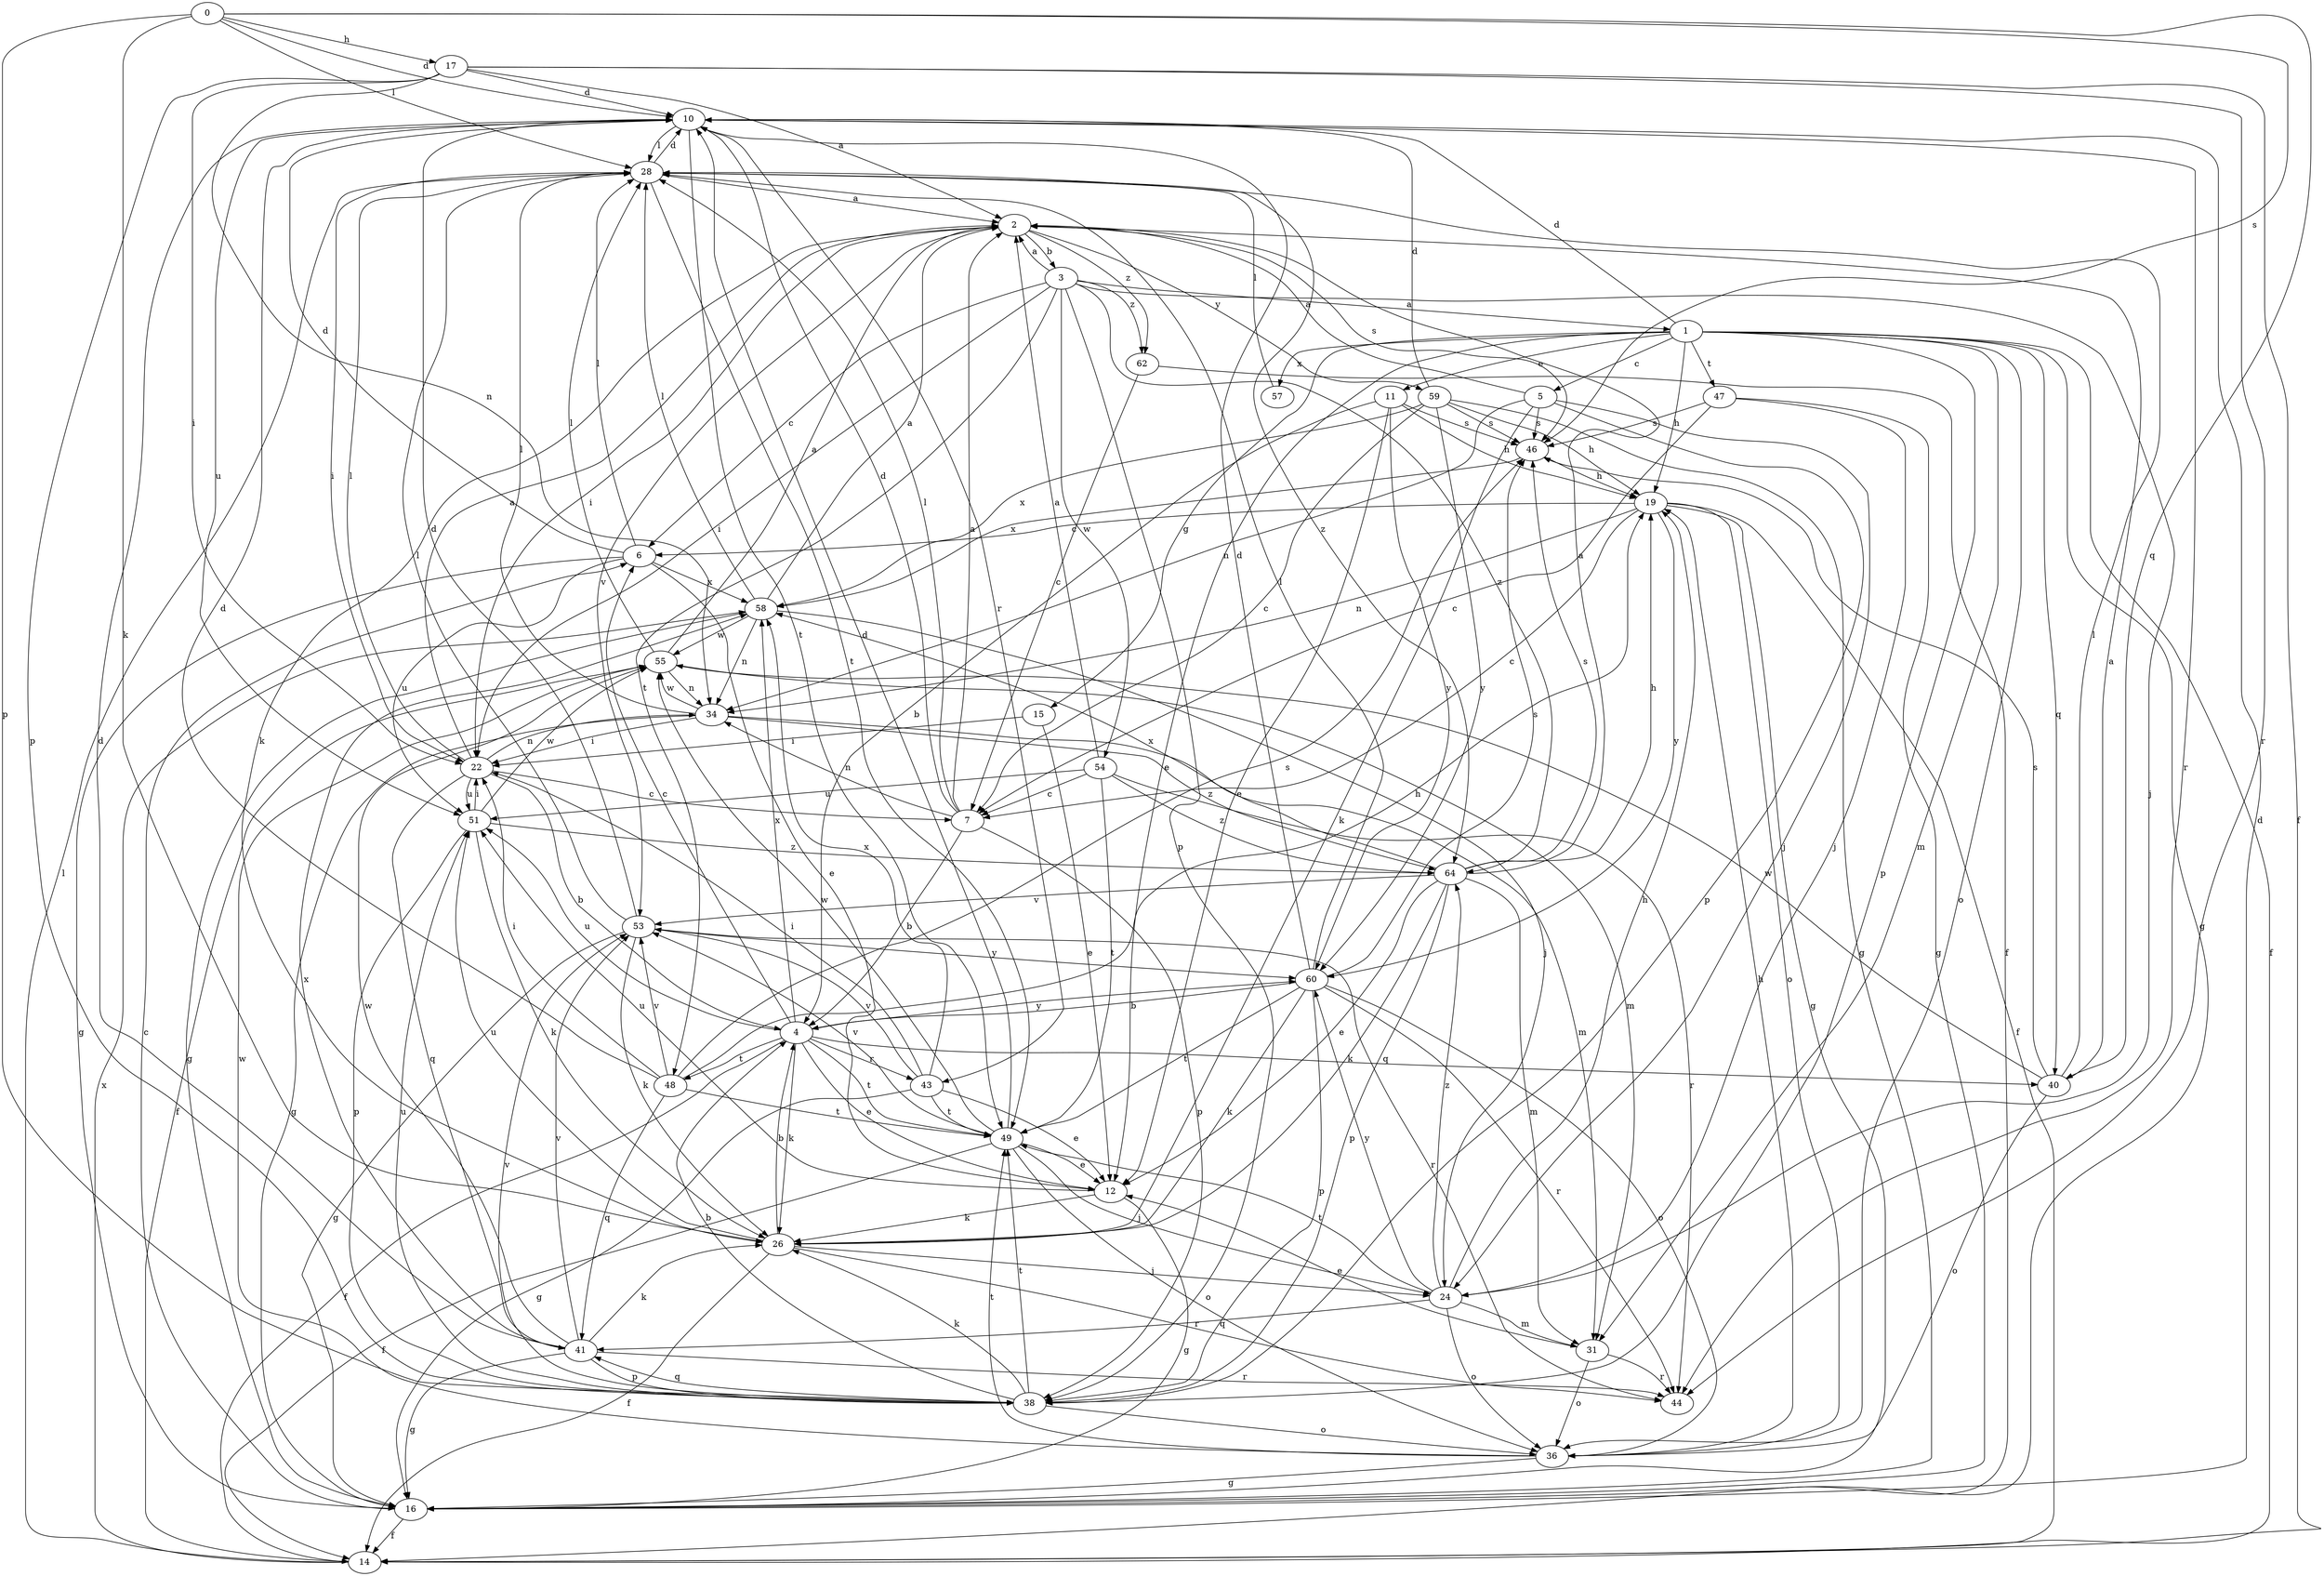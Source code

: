 strict digraph  {
0;
1;
2;
3;
4;
5;
6;
7;
10;
11;
12;
14;
15;
16;
17;
19;
22;
24;
26;
28;
31;
34;
36;
38;
40;
41;
43;
44;
46;
47;
48;
49;
51;
53;
54;
55;
57;
58;
59;
60;
62;
64;
0 -> 10  [label=d];
0 -> 17  [label=h];
0 -> 26  [label=k];
0 -> 28  [label=l];
0 -> 38  [label=p];
0 -> 40  [label=q];
0 -> 46  [label=s];
1 -> 5  [label=c];
1 -> 10  [label=d];
1 -> 11  [label=e];
1 -> 12  [label=e];
1 -> 14  [label=f];
1 -> 15  [label=g];
1 -> 16  [label=g];
1 -> 19  [label=h];
1 -> 31  [label=m];
1 -> 36  [label=o];
1 -> 38  [label=p];
1 -> 40  [label=q];
1 -> 47  [label=t];
1 -> 57  [label=x];
2 -> 3  [label=b];
2 -> 22  [label=i];
2 -> 26  [label=k];
2 -> 46  [label=s];
2 -> 53  [label=v];
2 -> 59  [label=y];
2 -> 62  [label=z];
3 -> 1  [label=a];
3 -> 2  [label=a];
3 -> 6  [label=c];
3 -> 22  [label=i];
3 -> 24  [label=j];
3 -> 38  [label=p];
3 -> 48  [label=t];
3 -> 54  [label=w];
3 -> 62  [label=z];
3 -> 64  [label=z];
4 -> 6  [label=c];
4 -> 12  [label=e];
4 -> 14  [label=f];
4 -> 26  [label=k];
4 -> 40  [label=q];
4 -> 43  [label=r];
4 -> 48  [label=t];
4 -> 49  [label=t];
4 -> 51  [label=u];
4 -> 58  [label=x];
4 -> 60  [label=y];
5 -> 2  [label=a];
5 -> 24  [label=j];
5 -> 26  [label=k];
5 -> 34  [label=n];
5 -> 38  [label=p];
5 -> 46  [label=s];
6 -> 10  [label=d];
6 -> 12  [label=e];
6 -> 16  [label=g];
6 -> 28  [label=l];
6 -> 51  [label=u];
6 -> 58  [label=x];
7 -> 2  [label=a];
7 -> 4  [label=b];
7 -> 10  [label=d];
7 -> 28  [label=l];
7 -> 34  [label=n];
7 -> 38  [label=p];
10 -> 28  [label=l];
10 -> 43  [label=r];
10 -> 44  [label=r];
10 -> 49  [label=t];
10 -> 51  [label=u];
11 -> 4  [label=b];
11 -> 12  [label=e];
11 -> 19  [label=h];
11 -> 46  [label=s];
11 -> 60  [label=y];
12 -> 16  [label=g];
12 -> 26  [label=k];
12 -> 51  [label=u];
14 -> 28  [label=l];
14 -> 58  [label=x];
15 -> 12  [label=e];
15 -> 22  [label=i];
16 -> 6  [label=c];
16 -> 10  [label=d];
16 -> 14  [label=f];
17 -> 2  [label=a];
17 -> 10  [label=d];
17 -> 14  [label=f];
17 -> 22  [label=i];
17 -> 34  [label=n];
17 -> 38  [label=p];
17 -> 44  [label=r];
19 -> 6  [label=c];
19 -> 7  [label=c];
19 -> 14  [label=f];
19 -> 16  [label=g];
19 -> 34  [label=n];
19 -> 36  [label=o];
19 -> 60  [label=y];
22 -> 2  [label=a];
22 -> 4  [label=b];
22 -> 7  [label=c];
22 -> 28  [label=l];
22 -> 34  [label=n];
22 -> 41  [label=q];
22 -> 51  [label=u];
24 -> 19  [label=h];
24 -> 31  [label=m];
24 -> 36  [label=o];
24 -> 41  [label=q];
24 -> 49  [label=t];
24 -> 60  [label=y];
24 -> 64  [label=z];
26 -> 4  [label=b];
26 -> 14  [label=f];
26 -> 24  [label=j];
26 -> 44  [label=r];
26 -> 51  [label=u];
28 -> 2  [label=a];
28 -> 10  [label=d];
28 -> 22  [label=i];
28 -> 49  [label=t];
28 -> 64  [label=z];
31 -> 12  [label=e];
31 -> 36  [label=o];
31 -> 44  [label=r];
34 -> 16  [label=g];
34 -> 22  [label=i];
34 -> 28  [label=l];
34 -> 31  [label=m];
34 -> 55  [label=w];
34 -> 64  [label=z];
36 -> 16  [label=g];
36 -> 19  [label=h];
36 -> 49  [label=t];
36 -> 55  [label=w];
38 -> 4  [label=b];
38 -> 26  [label=k];
38 -> 36  [label=o];
38 -> 41  [label=q];
38 -> 49  [label=t];
38 -> 51  [label=u];
38 -> 53  [label=v];
40 -> 2  [label=a];
40 -> 28  [label=l];
40 -> 36  [label=o];
40 -> 46  [label=s];
40 -> 55  [label=w];
41 -> 10  [label=d];
41 -> 16  [label=g];
41 -> 26  [label=k];
41 -> 38  [label=p];
41 -> 44  [label=r];
41 -> 53  [label=v];
41 -> 55  [label=w];
41 -> 58  [label=x];
43 -> 12  [label=e];
43 -> 16  [label=g];
43 -> 22  [label=i];
43 -> 49  [label=t];
43 -> 53  [label=v];
43 -> 58  [label=x];
46 -> 19  [label=h];
46 -> 58  [label=x];
47 -> 7  [label=c];
47 -> 16  [label=g];
47 -> 24  [label=j];
47 -> 46  [label=s];
48 -> 10  [label=d];
48 -> 19  [label=h];
48 -> 22  [label=i];
48 -> 41  [label=q];
48 -> 46  [label=s];
48 -> 49  [label=t];
48 -> 53  [label=v];
49 -> 10  [label=d];
49 -> 12  [label=e];
49 -> 14  [label=f];
49 -> 24  [label=j];
49 -> 36  [label=o];
49 -> 53  [label=v];
49 -> 55  [label=w];
51 -> 22  [label=i];
51 -> 26  [label=k];
51 -> 38  [label=p];
51 -> 55  [label=w];
51 -> 64  [label=z];
53 -> 10  [label=d];
53 -> 16  [label=g];
53 -> 26  [label=k];
53 -> 28  [label=l];
53 -> 44  [label=r];
53 -> 60  [label=y];
54 -> 2  [label=a];
54 -> 7  [label=c];
54 -> 44  [label=r];
54 -> 49  [label=t];
54 -> 51  [label=u];
54 -> 64  [label=z];
55 -> 2  [label=a];
55 -> 14  [label=f];
55 -> 28  [label=l];
55 -> 31  [label=m];
55 -> 34  [label=n];
57 -> 28  [label=l];
58 -> 2  [label=a];
58 -> 16  [label=g];
58 -> 24  [label=j];
58 -> 28  [label=l];
58 -> 34  [label=n];
58 -> 55  [label=w];
59 -> 7  [label=c];
59 -> 10  [label=d];
59 -> 16  [label=g];
59 -> 19  [label=h];
59 -> 46  [label=s];
59 -> 58  [label=x];
59 -> 60  [label=y];
60 -> 4  [label=b];
60 -> 10  [label=d];
60 -> 26  [label=k];
60 -> 28  [label=l];
60 -> 36  [label=o];
60 -> 38  [label=p];
60 -> 44  [label=r];
60 -> 46  [label=s];
60 -> 49  [label=t];
62 -> 7  [label=c];
62 -> 14  [label=f];
64 -> 2  [label=a];
64 -> 12  [label=e];
64 -> 19  [label=h];
64 -> 26  [label=k];
64 -> 31  [label=m];
64 -> 38  [label=p];
64 -> 46  [label=s];
64 -> 53  [label=v];
64 -> 58  [label=x];
}
